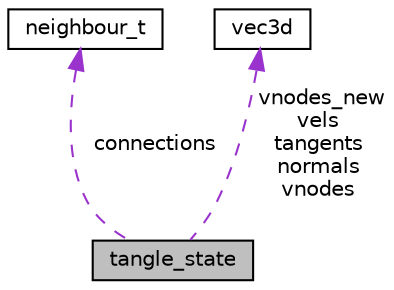 digraph "tangle_state"
{
  edge [fontname="Helvetica",fontsize="10",labelfontname="Helvetica",labelfontsize="10"];
  node [fontname="Helvetica",fontsize="10",shape=record];
  Node1 [label="tangle_state",height=0.2,width=0.4,color="black", fillcolor="grey75", style="filled", fontcolor="black"];
  Node2 -> Node1 [dir="back",color="darkorchid3",fontsize="10",style="dashed",label=" connections" ,fontname="Helvetica"];
  Node2 [label="neighbour_t",height=0.2,width=0.4,color="black", fillcolor="white", style="filled",URL="$structneighbour__t.html"];
  Node3 -> Node1 [dir="back",color="darkorchid3",fontsize="10",style="dashed",label=" vnodes_new\nvels\ntangents\nnormals\nvnodes" ,fontname="Helvetica"];
  Node3 [label="vec3d",height=0.2,width=0.4,color="black", fillcolor="white", style="filled",URL="$structvec3d.html"];
}
